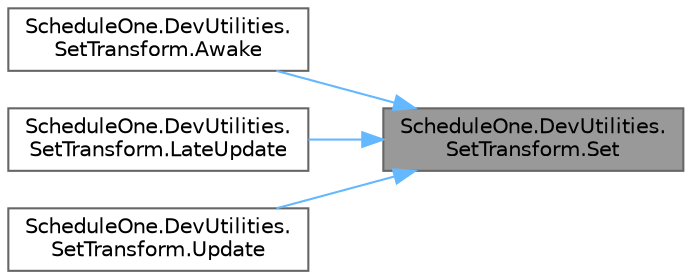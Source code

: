 digraph "ScheduleOne.DevUtilities.SetTransform.Set"
{
 // LATEX_PDF_SIZE
  bgcolor="transparent";
  edge [fontname=Helvetica,fontsize=10,labelfontname=Helvetica,labelfontsize=10];
  node [fontname=Helvetica,fontsize=10,shape=box,height=0.2,width=0.4];
  rankdir="RL";
  Node1 [id="Node000001",label="ScheduleOne.DevUtilities.\lSetTransform.Set",height=0.2,width=0.4,color="gray40", fillcolor="grey60", style="filled", fontcolor="black",tooltip=" "];
  Node1 -> Node2 [id="edge1_Node000001_Node000002",dir="back",color="steelblue1",style="solid",tooltip=" "];
  Node2 [id="Node000002",label="ScheduleOne.DevUtilities.\lSetTransform.Awake",height=0.2,width=0.4,color="grey40", fillcolor="white", style="filled",URL="$class_schedule_one_1_1_dev_utilities_1_1_set_transform.html#aa632a7bf11b3930c95601e06e464fb3a",tooltip=" "];
  Node1 -> Node3 [id="edge2_Node000001_Node000003",dir="back",color="steelblue1",style="solid",tooltip=" "];
  Node3 [id="Node000003",label="ScheduleOne.DevUtilities.\lSetTransform.LateUpdate",height=0.2,width=0.4,color="grey40", fillcolor="white", style="filled",URL="$class_schedule_one_1_1_dev_utilities_1_1_set_transform.html#a8baaaae740169b00635b7c0c8e53a0b5",tooltip=" "];
  Node1 -> Node4 [id="edge3_Node000001_Node000004",dir="back",color="steelblue1",style="solid",tooltip=" "];
  Node4 [id="Node000004",label="ScheduleOne.DevUtilities.\lSetTransform.Update",height=0.2,width=0.4,color="grey40", fillcolor="white", style="filled",URL="$class_schedule_one_1_1_dev_utilities_1_1_set_transform.html#a5aba79080a08de9d14fb16adf8b760f4",tooltip=" "];
}
